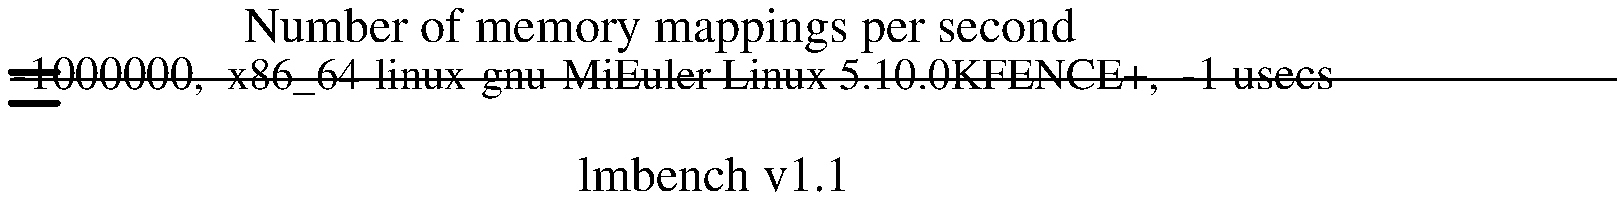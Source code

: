 .sp .75i
.po .23i
.ft R
.ps 16
.vs 21
.ce 100
\s+2Number of memory mappings per second\s0
.ce 0
.vs 
.PS
.ps 16
.vs 11
[
# Variables, tweek these.
	fillval = .12		# default fill value boxes
	xsize = 4.3		# width of the graph
	ysize = 4.2		# height of the graph
	n = 22
	boxpercent = 75 / 100
	gap = xsize / n * (1 - boxpercent)
	maxdata = 16949
	yscale = ysize / maxdata
	xscale = xsize / maxdata

# Draw the graph borders 
	O:	box invis ht ysize wid xsize
boxht = ysize / n * boxpercent
box fill .7 wid 16667 * xscale with .nw at O.nw - (0, gap /2 + 0 * (ysize/n))
"\s+116667\s0,  x86_64-linux-gnu-MiEuler Linux 5.10.0,\  \s+160\ usecs\s0" ljust at last box.e + .1,0
box fill .7 wid 16667 * xscale with .nw at O.nw - (0, gap /2 + 1 * (ysize/n))
"\s+116667\s0,  x86_64-linux-gnu-MiEuler Linux 5.10.0,\  \s+160\ usecs\s0" ljust at last box.e + .1,0
box fill .7 wid 16949 * xscale with .nw at O.nw - (0, gap /2 + 2 * (ysize/n))
"\s+116949\s0,  x86_64-linux-gnu-MiEuler Linux 5.10.0KFENCE+,\  \s+159\ usecs\s0" ljust at last box.e + .1,0
box fill .7 wid 16667 * xscale with .nw at O.nw - (0, gap /2 + 3 * (ysize/n))
"\s+116667\s0,  x86_64-linux-gnu-MiEuler Linux 5.10.0KFENCE+,\  \s+160\ usecs\s0" ljust at last box.e + .1,0
box fill .7 wid -1000000 * xscale with .nw at O.nw - (0, gap /2 + 4 * (ysize/n))
"\s+1-1000000\s0,  x86_64-linux-gnu-MiEuler Linux 5.10.0KFENCE+,\  \s+1-1\ usecs\s0" ljust at last box.e + .1,0
box fill .7 wid 16393 * xscale with .nw at O.nw - (0, gap /2 + 5 * (ysize/n))
"\s+116393\s0,  x86_64-linux-gnu-MiEuler Linux 5.10.0KFENCE+,\  \s+161\ usecs\s0" ljust at last box.e + .1,0
box fill .7 wid 16393 * xscale with .nw at O.nw - (0, gap /2 + 6 * (ysize/n))
"\s+116393\s0,  x86_64-linux-gnu-MiEuler Linux 5.10.0KFENCE+,\  \s+161\ usecs\s0" ljust at last box.e + .1,0
box fill .7 wid 16949 * xscale with .nw at O.nw - (0, gap /2 + 7 * (ysize/n))
"\s+116949\s0,  x86_64-linux-gnu-MiEuler Linux 5.10.0KFENCE+,\  \s+159\ usecs\s0" ljust at last box.e + .1,0
box fill .7 wid 16667 * xscale with .nw at O.nw - (0, gap /2 + 8 * (ysize/n))
"\s+116667\s0,  x86_64-linux-gnu-MiEuler Linux 5.10.0KFENCE+,\  \s+160\ usecs\s0" ljust at last box.e + .1,0
box fill .7 wid 16667 * xscale with .nw at O.nw - (0, gap /2 + 9 * (ysize/n))
"\s+116667\s0,  x86_64-linux-gnu-MiEuler Linux 5.10.0KFENCE+,\  \s+160\ usecs\s0" ljust at last box.e + .1,0
box fill .7 wid 16667 * xscale with .nw at O.nw - (0, gap /2 + 10 * (ysize/n))
"\s+116667\s0,  x86_64-linux-gnu-MiEuler Linux 5.10.0KFENCE+,\  \s+160\ usecs\s0" ljust at last box.e + .1,0
box fill .7 wid 16667 * xscale with .nw at O.nw - (0, gap /2 + 11 * (ysize/n))
"\s+116667\s0,  x86_64-linux-gnu-MiEuler Linux 5.10.0KFENCE+,\  \s+160\ usecs\s0" ljust at last box.e + .1,0
box fill .7 wid 16393 * xscale with .nw at O.nw - (0, gap /2 + 12 * (ysize/n))
"\s+116393\s0,  x86_64-linux-gnu-MiEuler Linux 5.10.0,\  \s+161\ usecs\s0" ljust at last box.e + .1,0
box fill .7 wid 16667 * xscale with .nw at O.nw - (0, gap /2 + 13 * (ysize/n))
"\s+116667\s0,  x86_64-linux-gnu-MiEuler Linux 5.10.0KFENCE+,\  \s+160\ usecs\s0" ljust at last box.e + .1,0
box fill .7 wid 16393 * xscale with .nw at O.nw - (0, gap /2 + 14 * (ysize/n))
"\s+116393\s0,  x86_64-linux-gnu-MiEuler Linux 5.10.0KFENCE+,\  \s+161\ usecs\s0" ljust at last box.e + .1,0
box fill .7 wid 16667 * xscale with .nw at O.nw - (0, gap /2 + 15 * (ysize/n))
"\s+116667\s0,  x86_64-linux-gnu-MiEuler Linux 5.10.0,\  \s+160\ usecs\s0" ljust at last box.e + .1,0
box fill .7 wid 15152 * xscale with .nw at O.nw - (0, gap /2 + 16 * (ysize/n))
"\s+115152\s0,  x86_64-linux-gnu-MiEuler Linux 5.10.0,\  \s+166\ usecs\s0" ljust at last box.e + .1,0
box fill .7 wid 16129 * xscale with .nw at O.nw - (0, gap /2 + 17 * (ysize/n))
"\s+116129\s0,  x86_64-linux-gnu-MiEuler Linux 5.10.0,\  \s+162\ usecs\s0" ljust at last box.e + .1,0
box fill .7 wid 16667 * xscale with .nw at O.nw - (0, gap /2 + 18 * (ysize/n))
"\s+116667\s0,  x86_64-linux-gnu-MiEuler Linux 5.10.0,\  \s+160\ usecs\s0" ljust at last box.e + .1,0
box fill .7 wid 16667 * xscale with .nw at O.nw - (0, gap /2 + 19 * (ysize/n))
"\s+116667\s0,  x86_64-linux-gnu-MiEuler Linux 5.10.0,\  \s+160\ usecs\s0" ljust at last box.e + .1,0
box fill .7 wid 16667 * xscale with .nw at O.nw - (0, gap /2 + 20 * (ysize/n))
"\s+116667\s0,  x86_64-linux-gnu-MiEuler Linux 5.10.0,\  \s+160\ usecs\s0" ljust at last box.e + .1,0
box fill .7 wid 16129 * xscale with .nw at O.nw - (0, gap /2 + 21 * (ysize/n))
"\s+116129\s0,  x86_64-linux-gnu-MiEuler Linux 5.10.0,\  \s+162\ usecs\s0" ljust at last box.e + .1,0
]
box invis wid last [].wid + .5 ht last [].ht + .5 with .nw at last [].nw + (-.25, .25)
move to last [].nw + 0,.25
line thick 2 right 7
move to last [].sw - 0,.25
line thick 2 right 7
.PE
.ft
.ps
.vs
.po
.po .5i
.ft R
.ps 16
.vs 21
.sp .5
.ce 100
\s+2lmbench v1.1\s0
.po
.ft
.ps
.vs
.ce 0
